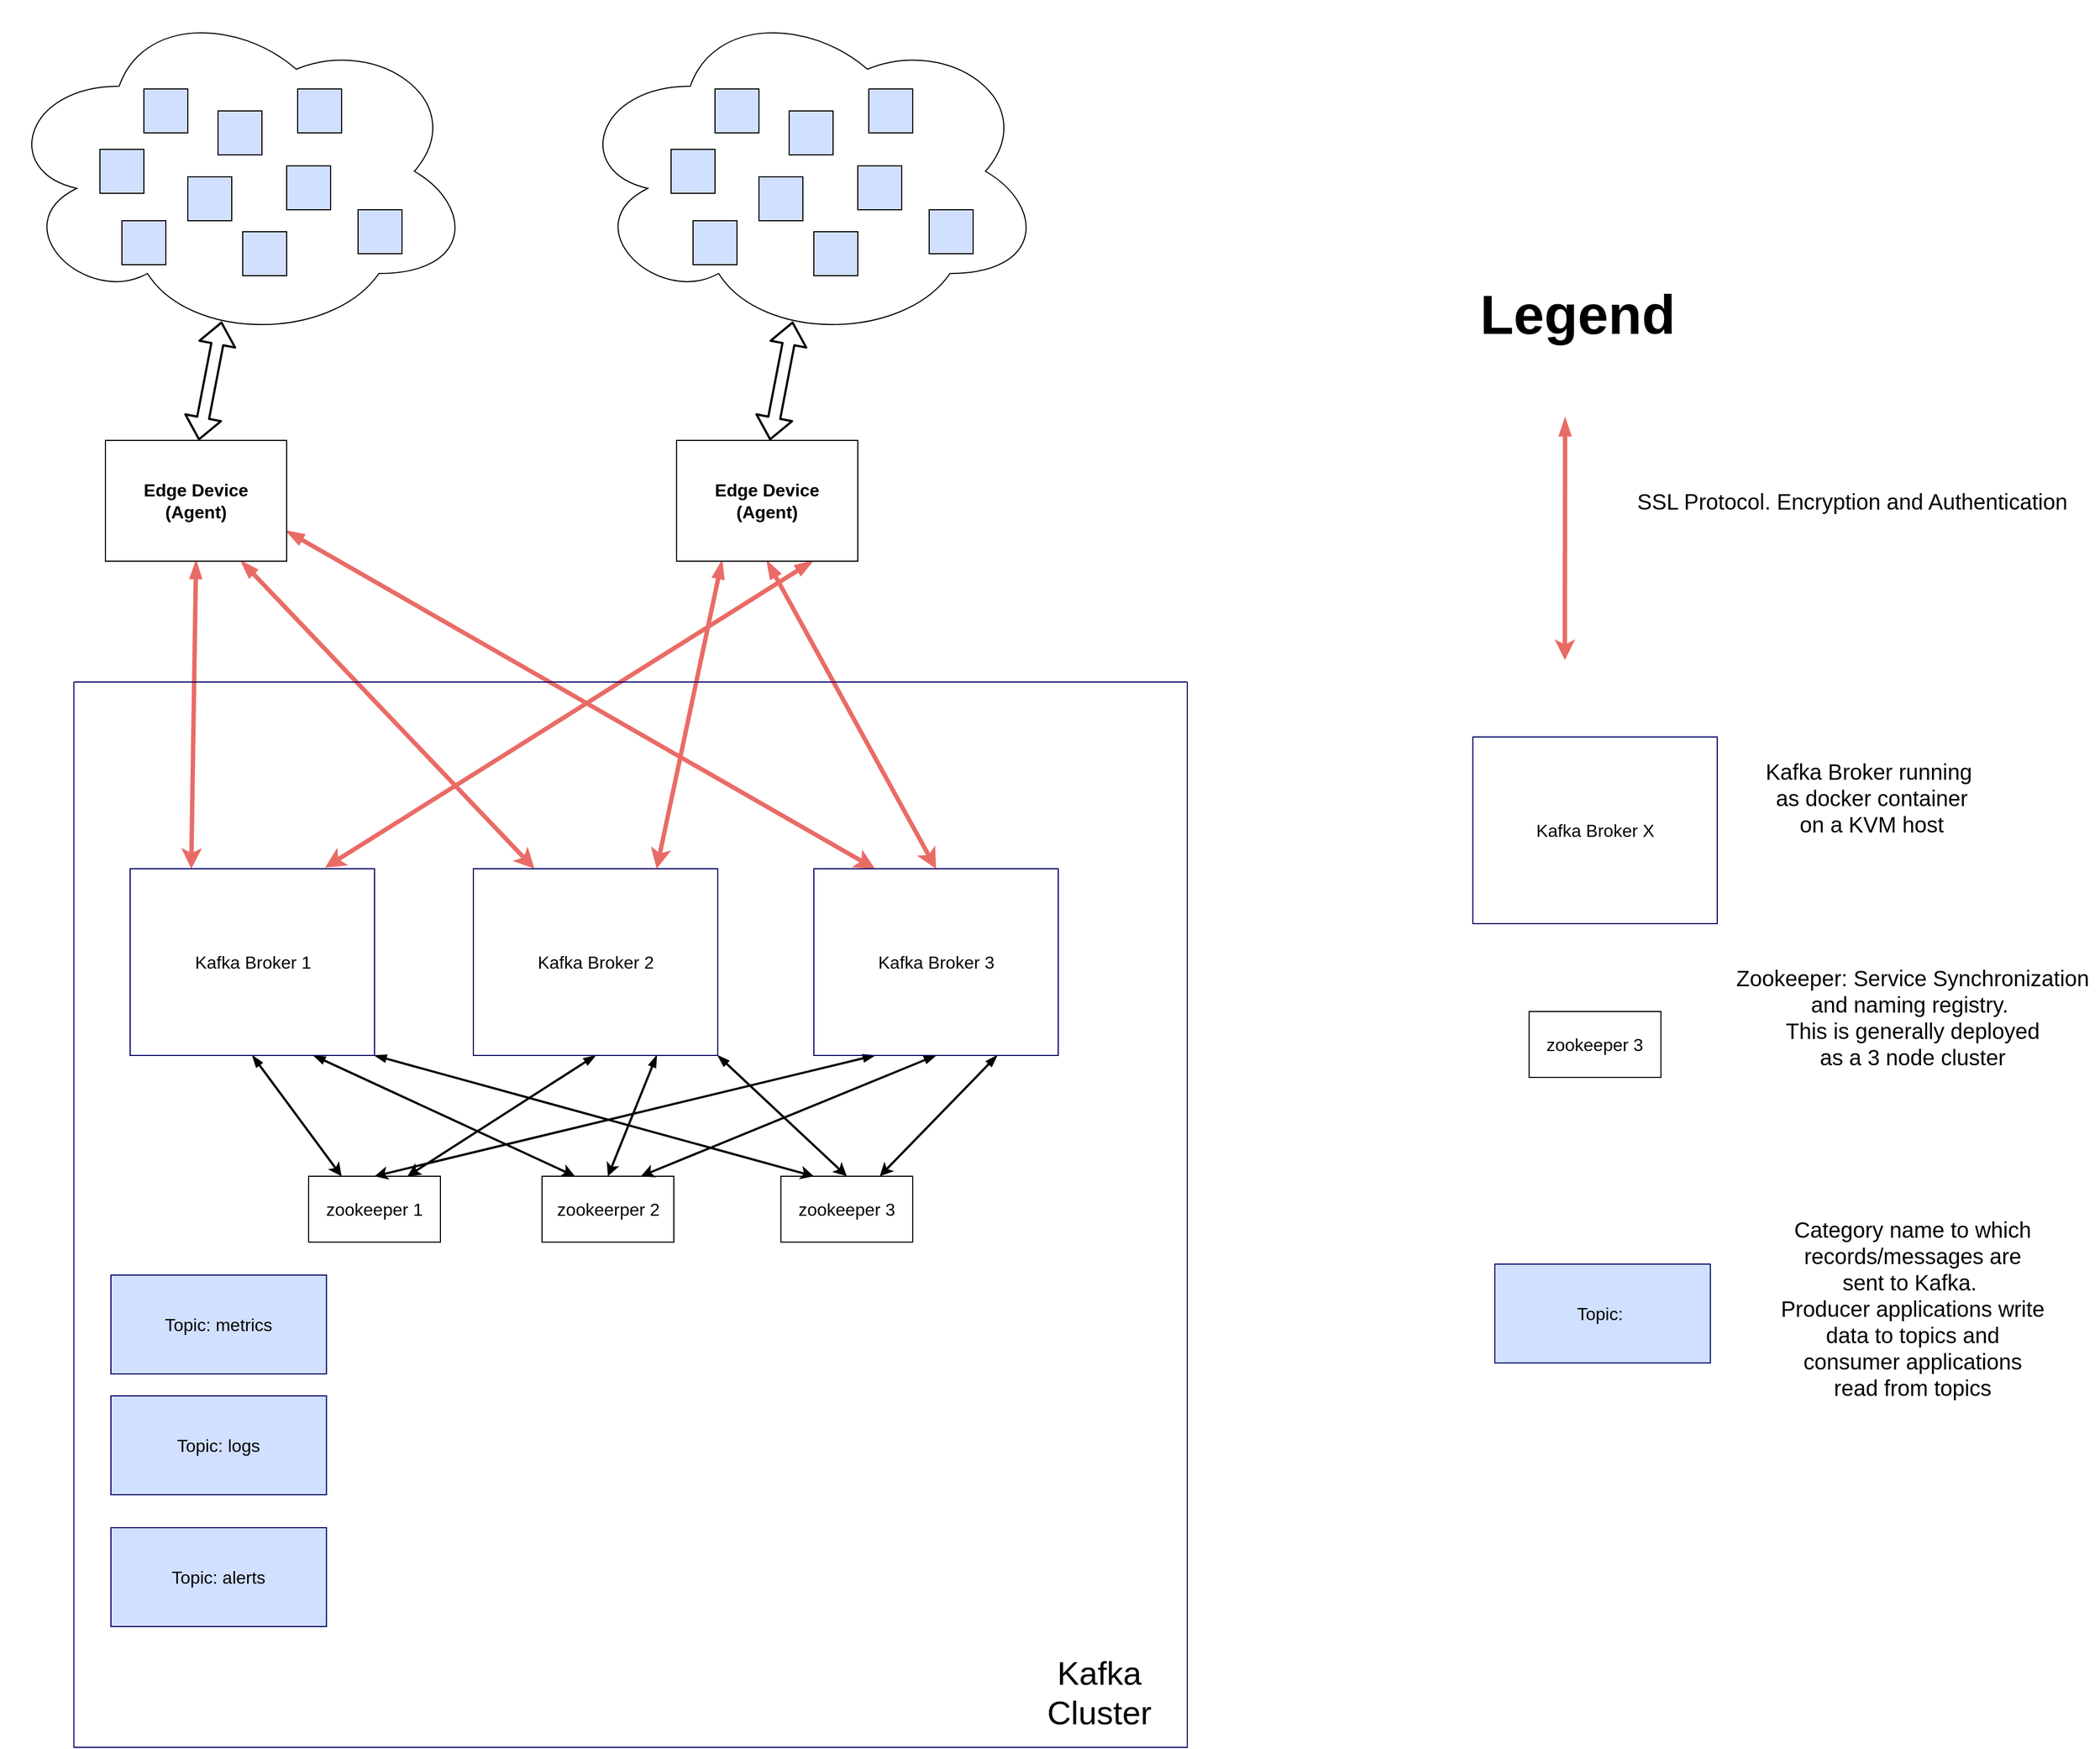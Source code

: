 <mxfile version="14.7.3" type="github"><diagram id="2EF_9IKBUxSpWOuxNQ4U" name="Page-1"><mxGraphModel dx="1892" dy="1242" grid="1" gridSize="10" guides="1" tooltips="1" connect="1" arrows="1" fold="1" page="1" pageScale="1" pageWidth="850" pageHeight="1100" math="0" shadow="0"><root><mxCell id="0"/><mxCell id="1" parent="0"/><mxCell id="8aS98YKRZYF7aZUhM-DN-16" value="" style="ellipse;shape=cloud;whiteSpace=wrap;html=1;fillColor=none;" vertex="1" parent="1"><mxGeometry x="100" width="430" height="310" as="geometry"/></mxCell><mxCell id="8aS98YKRZYF7aZUhM-DN-98" style="edgeStyle=none;rounded=0;orthogonalLoop=1;jettySize=auto;html=1;exitX=0.5;exitY=1;exitDx=0;exitDy=0;entryX=0.25;entryY=0;entryDx=0;entryDy=0;fontSize=16;startArrow=blockThin;startFill=1;strokeWidth=4;strokeColor=#EA6B66;" edge="1" parent="1" source="8aS98YKRZYF7aZUhM-DN-4" target="8aS98YKRZYF7aZUhM-DN-95"><mxGeometry relative="1" as="geometry"/></mxCell><mxCell id="8aS98YKRZYF7aZUhM-DN-99" style="edgeStyle=none;rounded=0;orthogonalLoop=1;jettySize=auto;html=1;exitX=0.75;exitY=1;exitDx=0;exitDy=0;entryX=0.25;entryY=0;entryDx=0;entryDy=0;fontSize=16;startArrow=blockThin;startFill=1;strokeWidth=4;strokeColor=#EA6B66;" edge="1" parent="1" source="8aS98YKRZYF7aZUhM-DN-4" target="8aS98YKRZYF7aZUhM-DN-96"><mxGeometry relative="1" as="geometry"/></mxCell><mxCell id="8aS98YKRZYF7aZUhM-DN-103" style="edgeStyle=none;rounded=0;orthogonalLoop=1;jettySize=auto;html=1;exitX=1;exitY=0.75;exitDx=0;exitDy=0;entryX=0.25;entryY=0;entryDx=0;entryDy=0;fontSize=16;startArrow=blockThin;startFill=1;strokeWidth=4;strokeColor=#EA6B66;" edge="1" parent="1" source="8aS98YKRZYF7aZUhM-DN-4" target="8aS98YKRZYF7aZUhM-DN-97"><mxGeometry relative="1" as="geometry"/></mxCell><mxCell id="8aS98YKRZYF7aZUhM-DN-4" value="Edge Device&lt;br&gt;(Agent)" style="rounded=0;whiteSpace=wrap;html=1;fontSize=16;fontStyle=1" vertex="1" parent="1"><mxGeometry x="195" y="400" width="165" height="110" as="geometry"/></mxCell><mxCell id="8aS98YKRZYF7aZUhM-DN-33" value="" style="shape=flexArrow;endArrow=classic;startArrow=classic;html=1;strokeWidth=2;entryX=0.467;entryY=0.941;entryDx=0;entryDy=0;entryPerimeter=0;" edge="1" parent="1" target="8aS98YKRZYF7aZUhM-DN-16"><mxGeometry width="100" height="100" relative="1" as="geometry"><mxPoint x="280" y="400" as="sourcePoint"/><mxPoint x="360" y="230" as="targetPoint"/></mxGeometry></mxCell><mxCell id="8aS98YKRZYF7aZUhM-DN-46" value="" style="whiteSpace=wrap;html=1;aspect=fixed;fontSize=16;fillColor=#D1E0FF;" vertex="1" parent="1"><mxGeometry x="230" y="80" width="40" height="40" as="geometry"/></mxCell><mxCell id="8aS98YKRZYF7aZUhM-DN-47" value="" style="whiteSpace=wrap;html=1;aspect=fixed;fontSize=16;fillColor=#D1E0FF;" vertex="1" parent="1"><mxGeometry x="297.5" y="100" width="40" height="40" as="geometry"/></mxCell><mxCell id="8aS98YKRZYF7aZUhM-DN-48" value="" style="whiteSpace=wrap;html=1;aspect=fixed;fontSize=16;fillColor=#D1E0FF;" vertex="1" parent="1"><mxGeometry x="370" y="80" width="40" height="40" as="geometry"/></mxCell><mxCell id="8aS98YKRZYF7aZUhM-DN-49" value="" style="whiteSpace=wrap;html=1;aspect=fixed;fontSize=16;fillColor=#D1E0FF;" vertex="1" parent="1"><mxGeometry x="360" y="150" width="40" height="40" as="geometry"/></mxCell><mxCell id="8aS98YKRZYF7aZUhM-DN-50" value="" style="whiteSpace=wrap;html=1;aspect=fixed;fontSize=16;fillColor=#D1E0FF;" vertex="1" parent="1"><mxGeometry x="425" y="190" width="40" height="40" as="geometry"/></mxCell><mxCell id="8aS98YKRZYF7aZUhM-DN-51" value="" style="whiteSpace=wrap;html=1;aspect=fixed;fontSize=16;fillColor=#D1E0FF;" vertex="1" parent="1"><mxGeometry x="320" y="210" width="40" height="40" as="geometry"/></mxCell><mxCell id="8aS98YKRZYF7aZUhM-DN-52" value="" style="whiteSpace=wrap;html=1;aspect=fixed;fontSize=16;fillColor=#D1E0FF;" vertex="1" parent="1"><mxGeometry x="270" y="160" width="40" height="40" as="geometry"/></mxCell><mxCell id="8aS98YKRZYF7aZUhM-DN-53" value="" style="whiteSpace=wrap;html=1;aspect=fixed;fontSize=16;fillColor=#D1E0FF;" vertex="1" parent="1"><mxGeometry x="190" y="135" width="40" height="40" as="geometry"/></mxCell><mxCell id="8aS98YKRZYF7aZUhM-DN-54" value="" style="whiteSpace=wrap;html=1;aspect=fixed;fontSize=16;fillColor=#D1E0FF;" vertex="1" parent="1"><mxGeometry x="210" y="200" width="40" height="40" as="geometry"/></mxCell><mxCell id="8aS98YKRZYF7aZUhM-DN-55" value="" style="ellipse;shape=cloud;whiteSpace=wrap;html=1;fillColor=none;" vertex="1" parent="1"><mxGeometry x="620" width="430" height="310" as="geometry"/></mxCell><mxCell id="8aS98YKRZYF7aZUhM-DN-100" style="edgeStyle=none;rounded=0;orthogonalLoop=1;jettySize=auto;html=1;exitX=0.25;exitY=1;exitDx=0;exitDy=0;entryX=0.75;entryY=0;entryDx=0;entryDy=0;fontSize=16;startArrow=blockThin;startFill=1;strokeWidth=4;strokeColor=#EA6B66;" edge="1" parent="1" source="8aS98YKRZYF7aZUhM-DN-56" target="8aS98YKRZYF7aZUhM-DN-96"><mxGeometry relative="1" as="geometry"/></mxCell><mxCell id="8aS98YKRZYF7aZUhM-DN-101" style="edgeStyle=none;rounded=0;orthogonalLoop=1;jettySize=auto;html=1;exitX=0.75;exitY=1;exitDx=0;exitDy=0;entryX=0.798;entryY=-0.006;entryDx=0;entryDy=0;entryPerimeter=0;fontSize=16;startArrow=blockThin;startFill=1;strokeWidth=4;strokeColor=#EA6B66;" edge="1" parent="1" source="8aS98YKRZYF7aZUhM-DN-56" target="8aS98YKRZYF7aZUhM-DN-95"><mxGeometry relative="1" as="geometry"/></mxCell><mxCell id="8aS98YKRZYF7aZUhM-DN-102" style="edgeStyle=none;rounded=0;orthogonalLoop=1;jettySize=auto;html=1;exitX=0.5;exitY=1;exitDx=0;exitDy=0;entryX=0.5;entryY=0;entryDx=0;entryDy=0;fontSize=16;startArrow=blockThin;startFill=1;strokeWidth=4;strokeColor=#EA6B66;" edge="1" parent="1" source="8aS98YKRZYF7aZUhM-DN-56" target="8aS98YKRZYF7aZUhM-DN-97"><mxGeometry relative="1" as="geometry"/></mxCell><mxCell id="8aS98YKRZYF7aZUhM-DN-56" value="Edge Device&lt;br&gt;(Agent)" style="rounded=0;whiteSpace=wrap;html=1;fontSize=16;fontStyle=1" vertex="1" parent="1"><mxGeometry x="715" y="400" width="165" height="110" as="geometry"/></mxCell><mxCell id="8aS98YKRZYF7aZUhM-DN-57" value="" style="shape=flexArrow;endArrow=classic;startArrow=classic;html=1;strokeWidth=2;entryX=0.467;entryY=0.941;entryDx=0;entryDy=0;entryPerimeter=0;" edge="1" parent="1" target="8aS98YKRZYF7aZUhM-DN-55"><mxGeometry width="100" height="100" relative="1" as="geometry"><mxPoint x="800.0" y="400" as="sourcePoint"/><mxPoint x="880" y="230" as="targetPoint"/></mxGeometry></mxCell><mxCell id="8aS98YKRZYF7aZUhM-DN-58" value="" style="whiteSpace=wrap;html=1;aspect=fixed;fontSize=16;fillColor=#D1E0FF;" vertex="1" parent="1"><mxGeometry x="750" y="80" width="40" height="40" as="geometry"/></mxCell><mxCell id="8aS98YKRZYF7aZUhM-DN-59" value="" style="whiteSpace=wrap;html=1;aspect=fixed;fontSize=16;fillColor=#D1E0FF;" vertex="1" parent="1"><mxGeometry x="817.5" y="100" width="40" height="40" as="geometry"/></mxCell><mxCell id="8aS98YKRZYF7aZUhM-DN-60" value="" style="whiteSpace=wrap;html=1;aspect=fixed;fontSize=16;fillColor=#D1E0FF;" vertex="1" parent="1"><mxGeometry x="890" y="80" width="40" height="40" as="geometry"/></mxCell><mxCell id="8aS98YKRZYF7aZUhM-DN-61" value="" style="whiteSpace=wrap;html=1;aspect=fixed;fontSize=16;fillColor=#D1E0FF;" vertex="1" parent="1"><mxGeometry x="880" y="150" width="40" height="40" as="geometry"/></mxCell><mxCell id="8aS98YKRZYF7aZUhM-DN-62" value="" style="whiteSpace=wrap;html=1;aspect=fixed;fontSize=16;fillColor=#D1E0FF;" vertex="1" parent="1"><mxGeometry x="945" y="190" width="40" height="40" as="geometry"/></mxCell><mxCell id="8aS98YKRZYF7aZUhM-DN-63" value="" style="whiteSpace=wrap;html=1;aspect=fixed;fontSize=16;fillColor=#D1E0FF;" vertex="1" parent="1"><mxGeometry x="840" y="210" width="40" height="40" as="geometry"/></mxCell><mxCell id="8aS98YKRZYF7aZUhM-DN-64" value="" style="whiteSpace=wrap;html=1;aspect=fixed;fontSize=16;fillColor=#D1E0FF;" vertex="1" parent="1"><mxGeometry x="790" y="160" width="40" height="40" as="geometry"/></mxCell><mxCell id="8aS98YKRZYF7aZUhM-DN-65" value="" style="whiteSpace=wrap;html=1;aspect=fixed;fontSize=16;fillColor=#D1E0FF;" vertex="1" parent="1"><mxGeometry x="710" y="135" width="40" height="40" as="geometry"/></mxCell><mxCell id="8aS98YKRZYF7aZUhM-DN-66" value="" style="whiteSpace=wrap;html=1;aspect=fixed;fontSize=16;fillColor=#D1E0FF;" vertex="1" parent="1"><mxGeometry x="730" y="200" width="40" height="40" as="geometry"/></mxCell><mxCell id="8aS98YKRZYF7aZUhM-DN-107" style="edgeStyle=none;rounded=0;orthogonalLoop=1;jettySize=auto;html=1;exitX=0.5;exitY=1;exitDx=0;exitDy=0;entryX=0.25;entryY=0;entryDx=0;entryDy=0;fontSize=16;startArrow=blockThin;startFill=1;strokeWidth=2;" edge="1" parent="1" source="8aS98YKRZYF7aZUhM-DN-95" target="8aS98YKRZYF7aZUhM-DN-104"><mxGeometry relative="1" as="geometry"/></mxCell><mxCell id="8aS98YKRZYF7aZUhM-DN-108" style="edgeStyle=none;rounded=0;orthogonalLoop=1;jettySize=auto;html=1;exitX=0.75;exitY=1;exitDx=0;exitDy=0;entryX=0.25;entryY=0;entryDx=0;entryDy=0;fontSize=16;startArrow=blockThin;startFill=1;strokeWidth=2;" edge="1" parent="1" source="8aS98YKRZYF7aZUhM-DN-95" target="8aS98YKRZYF7aZUhM-DN-105"><mxGeometry relative="1" as="geometry"/></mxCell><mxCell id="8aS98YKRZYF7aZUhM-DN-109" style="edgeStyle=none;rounded=0;orthogonalLoop=1;jettySize=auto;html=1;exitX=1;exitY=1;exitDx=0;exitDy=0;entryX=0.25;entryY=0;entryDx=0;entryDy=0;fontSize=16;startArrow=blockThin;startFill=1;strokeWidth=2;" edge="1" parent="1" source="8aS98YKRZYF7aZUhM-DN-95" target="8aS98YKRZYF7aZUhM-DN-106"><mxGeometry relative="1" as="geometry"/></mxCell><mxCell id="8aS98YKRZYF7aZUhM-DN-95" value="Kafka Broker 1" style="rounded=0;whiteSpace=wrap;html=1;fontSize=16;fillColor=none;strokeColor=#000066;" vertex="1" parent="1"><mxGeometry x="217.5" y="790" width="222.5" height="170" as="geometry"/></mxCell><mxCell id="8aS98YKRZYF7aZUhM-DN-110" style="edgeStyle=none;rounded=0;orthogonalLoop=1;jettySize=auto;html=1;exitX=0.5;exitY=1;exitDx=0;exitDy=0;entryX=0.75;entryY=0;entryDx=0;entryDy=0;fontSize=16;startArrow=blockThin;startFill=1;strokeWidth=2;" edge="1" parent="1" source="8aS98YKRZYF7aZUhM-DN-96" target="8aS98YKRZYF7aZUhM-DN-104"><mxGeometry relative="1" as="geometry"/></mxCell><mxCell id="8aS98YKRZYF7aZUhM-DN-111" style="edgeStyle=none;rounded=0;orthogonalLoop=1;jettySize=auto;html=1;exitX=0.75;exitY=1;exitDx=0;exitDy=0;entryX=0.5;entryY=0;entryDx=0;entryDy=0;fontSize=16;startArrow=blockThin;startFill=1;strokeWidth=2;" edge="1" parent="1" source="8aS98YKRZYF7aZUhM-DN-96" target="8aS98YKRZYF7aZUhM-DN-105"><mxGeometry relative="1" as="geometry"/></mxCell><mxCell id="8aS98YKRZYF7aZUhM-DN-112" style="edgeStyle=none;rounded=0;orthogonalLoop=1;jettySize=auto;html=1;exitX=1;exitY=1;exitDx=0;exitDy=0;entryX=0.5;entryY=0;entryDx=0;entryDy=0;fontSize=16;startArrow=blockThin;startFill=1;strokeWidth=2;" edge="1" parent="1" source="8aS98YKRZYF7aZUhM-DN-96" target="8aS98YKRZYF7aZUhM-DN-106"><mxGeometry relative="1" as="geometry"/></mxCell><mxCell id="8aS98YKRZYF7aZUhM-DN-96" value="Kafka Broker 2" style="rounded=0;whiteSpace=wrap;html=1;fontSize=16;fillColor=none;strokeColor=#000066;" vertex="1" parent="1"><mxGeometry x="530" y="790" width="222.5" height="170" as="geometry"/></mxCell><mxCell id="8aS98YKRZYF7aZUhM-DN-113" style="edgeStyle=none;rounded=0;orthogonalLoop=1;jettySize=auto;html=1;exitX=0.25;exitY=1;exitDx=0;exitDy=0;entryX=0.5;entryY=0;entryDx=0;entryDy=0;fontSize=16;startArrow=blockThin;startFill=1;strokeWidth=2;" edge="1" parent="1" source="8aS98YKRZYF7aZUhM-DN-97" target="8aS98YKRZYF7aZUhM-DN-104"><mxGeometry relative="1" as="geometry"/></mxCell><mxCell id="8aS98YKRZYF7aZUhM-DN-114" style="edgeStyle=none;rounded=0;orthogonalLoop=1;jettySize=auto;html=1;exitX=0.5;exitY=1;exitDx=0;exitDy=0;entryX=0.75;entryY=0;entryDx=0;entryDy=0;fontSize=16;startArrow=blockThin;startFill=1;strokeWidth=2;" edge="1" parent="1" source="8aS98YKRZYF7aZUhM-DN-97" target="8aS98YKRZYF7aZUhM-DN-105"><mxGeometry relative="1" as="geometry"/></mxCell><mxCell id="8aS98YKRZYF7aZUhM-DN-115" style="edgeStyle=none;rounded=0;orthogonalLoop=1;jettySize=auto;html=1;exitX=0.75;exitY=1;exitDx=0;exitDy=0;entryX=0.75;entryY=0;entryDx=0;entryDy=0;fontSize=16;startArrow=blockThin;startFill=1;strokeWidth=2;" edge="1" parent="1" source="8aS98YKRZYF7aZUhM-DN-97" target="8aS98YKRZYF7aZUhM-DN-106"><mxGeometry relative="1" as="geometry"/></mxCell><mxCell id="8aS98YKRZYF7aZUhM-DN-97" value="Kafka Broker 3" style="rounded=0;whiteSpace=wrap;html=1;fontSize=16;fillColor=none;strokeColor=#000066;" vertex="1" parent="1"><mxGeometry x="840" y="790" width="222.5" height="170" as="geometry"/></mxCell><mxCell id="8aS98YKRZYF7aZUhM-DN-116" value="" style="swimlane;startSize=0;fontSize=16;strokeColor=#000066;fillColor=#D1E0FF;" vertex="1" parent="1"><mxGeometry x="166.25" y="620" width="1013.75" height="970" as="geometry"/></mxCell><mxCell id="8aS98YKRZYF7aZUhM-DN-104" value="zookeeper 1" style="rounded=0;whiteSpace=wrap;html=1;fontSize=16;fillColor=none;" vertex="1" parent="8aS98YKRZYF7aZUhM-DN-116"><mxGeometry x="213.75" y="450" width="120" height="60" as="geometry"/></mxCell><mxCell id="8aS98YKRZYF7aZUhM-DN-105" value="zookeerper 2" style="rounded=0;whiteSpace=wrap;html=1;fontSize=16;fillColor=none;" vertex="1" parent="8aS98YKRZYF7aZUhM-DN-116"><mxGeometry x="426.25" y="450" width="120" height="60" as="geometry"/></mxCell><mxCell id="8aS98YKRZYF7aZUhM-DN-106" value="zookeeper 3" style="rounded=0;whiteSpace=wrap;html=1;fontSize=16;fillColor=none;" vertex="1" parent="8aS98YKRZYF7aZUhM-DN-116"><mxGeometry x="643.75" y="450" width="120" height="60" as="geometry"/></mxCell><mxCell id="8aS98YKRZYF7aZUhM-DN-117" value="Topic: metrics" style="rounded=0;whiteSpace=wrap;html=1;fontSize=16;strokeColor=#000066;fillColor=#D1E0FF;" vertex="1" parent="8aS98YKRZYF7aZUhM-DN-116"><mxGeometry x="33.75" y="540" width="196.25" height="90" as="geometry"/></mxCell><mxCell id="8aS98YKRZYF7aZUhM-DN-118" value="Kafka Cluster" style="text;html=1;strokeColor=none;fillColor=none;align=center;verticalAlign=middle;whiteSpace=wrap;rounded=0;fontSize=30;" vertex="1" parent="8aS98YKRZYF7aZUhM-DN-116"><mxGeometry x="843.75" y="910" width="180" height="20" as="geometry"/></mxCell><mxCell id="8aS98YKRZYF7aZUhM-DN-120" value="Topic: logs" style="rounded=0;whiteSpace=wrap;html=1;fontSize=16;strokeColor=#000066;fillColor=#D1E0FF;" vertex="1" parent="8aS98YKRZYF7aZUhM-DN-116"><mxGeometry x="33.75" y="650" width="196.25" height="90" as="geometry"/></mxCell><mxCell id="8aS98YKRZYF7aZUhM-DN-121" value="Topic: alerts" style="rounded=0;whiteSpace=wrap;html=1;fontSize=16;strokeColor=#000066;fillColor=#D1E0FF;" vertex="1" parent="8aS98YKRZYF7aZUhM-DN-116"><mxGeometry x="33.75" y="770" width="196.25" height="90" as="geometry"/></mxCell><mxCell id="8aS98YKRZYF7aZUhM-DN-124" style="edgeStyle=none;rounded=0;orthogonalLoop=1;jettySize=auto;html=1;entryX=0.5;entryY=0;entryDx=0;entryDy=0;fontSize=16;startArrow=blockThin;startFill=1;strokeWidth=4;strokeColor=#EA6B66;" edge="1" parent="1"><mxGeometry relative="1" as="geometry"><mxPoint x="1524" y="380" as="sourcePoint"/><mxPoint x="1523.75" y="600" as="targetPoint"/></mxGeometry></mxCell><mxCell id="8aS98YKRZYF7aZUhM-DN-125" value="Legend" style="text;html=1;align=center;verticalAlign=middle;resizable=0;points=[];autosize=1;strokeColor=none;fontSize=50;fontStyle=1" vertex="1" parent="1"><mxGeometry x="1440" y="250" width="190" height="70" as="geometry"/></mxCell><mxCell id="8aS98YKRZYF7aZUhM-DN-126" value="SSL Protocol. Encryption and Authentication" style="text;html=1;align=center;verticalAlign=middle;resizable=0;points=[];autosize=1;strokeColor=none;fontSize=20;" vertex="1" parent="1"><mxGeometry x="1580" y="440" width="410" height="30" as="geometry"/></mxCell><mxCell id="8aS98YKRZYF7aZUhM-DN-127" value="Kafka Broker X" style="rounded=0;whiteSpace=wrap;html=1;fontSize=16;fillColor=none;strokeColor=#000066;" vertex="1" parent="1"><mxGeometry x="1440" y="670" width="222.5" height="170" as="geometry"/></mxCell><mxCell id="8aS98YKRZYF7aZUhM-DN-128" value="Kafka Broker running&lt;br&gt;&amp;nbsp;as docker container&lt;br&gt;&amp;nbsp;on a KVM host" style="text;html=1;align=center;verticalAlign=middle;resizable=0;points=[];autosize=1;strokeColor=none;fontSize=20;" vertex="1" parent="1"><mxGeometry x="1700" y="685" width="200" height="80" as="geometry"/></mxCell><mxCell id="8aS98YKRZYF7aZUhM-DN-129" value="zookeeper 3" style="rounded=0;whiteSpace=wrap;html=1;fontSize=16;fillColor=none;" vertex="1" parent="1"><mxGeometry x="1491.25" y="920" width="120" height="60" as="geometry"/></mxCell><mxCell id="8aS98YKRZYF7aZUhM-DN-130" value="Zookeeper: Service Synchronization&lt;br&gt;and naming registry.&amp;nbsp;&lt;br&gt;This is generally deployed&lt;br&gt;&amp;nbsp;as a 3 node cluster&amp;nbsp;" style="text;html=1;align=center;verticalAlign=middle;resizable=0;points=[];autosize=1;strokeColor=none;fontSize=20;" vertex="1" parent="1"><mxGeometry x="1670" y="875" width="340" height="100" as="geometry"/></mxCell><mxCell id="8aS98YKRZYF7aZUhM-DN-131" value="Topic:&amp;nbsp;" style="rounded=0;whiteSpace=wrap;html=1;fontSize=16;strokeColor=#000066;fillColor=#D1E0FF;" vertex="1" parent="1"><mxGeometry x="1460" y="1150" width="196.25" height="90" as="geometry"/></mxCell><mxCell id="8aS98YKRZYF7aZUhM-DN-132" value="Category name to which&lt;br&gt;records/messages are&lt;br&gt;sent to Kafka.&amp;nbsp;&lt;br&gt;Producer applications write &lt;br&gt;data to topics and &lt;br&gt;consumer applications &lt;br&gt;read from topics" style="text;html=1;align=center;verticalAlign=middle;resizable=0;points=[];autosize=1;strokeColor=none;fontSize=20;" vertex="1" parent="1"><mxGeometry x="1710" y="1105" width="260" height="170" as="geometry"/></mxCell></root></mxGraphModel></diagram></mxfile>
